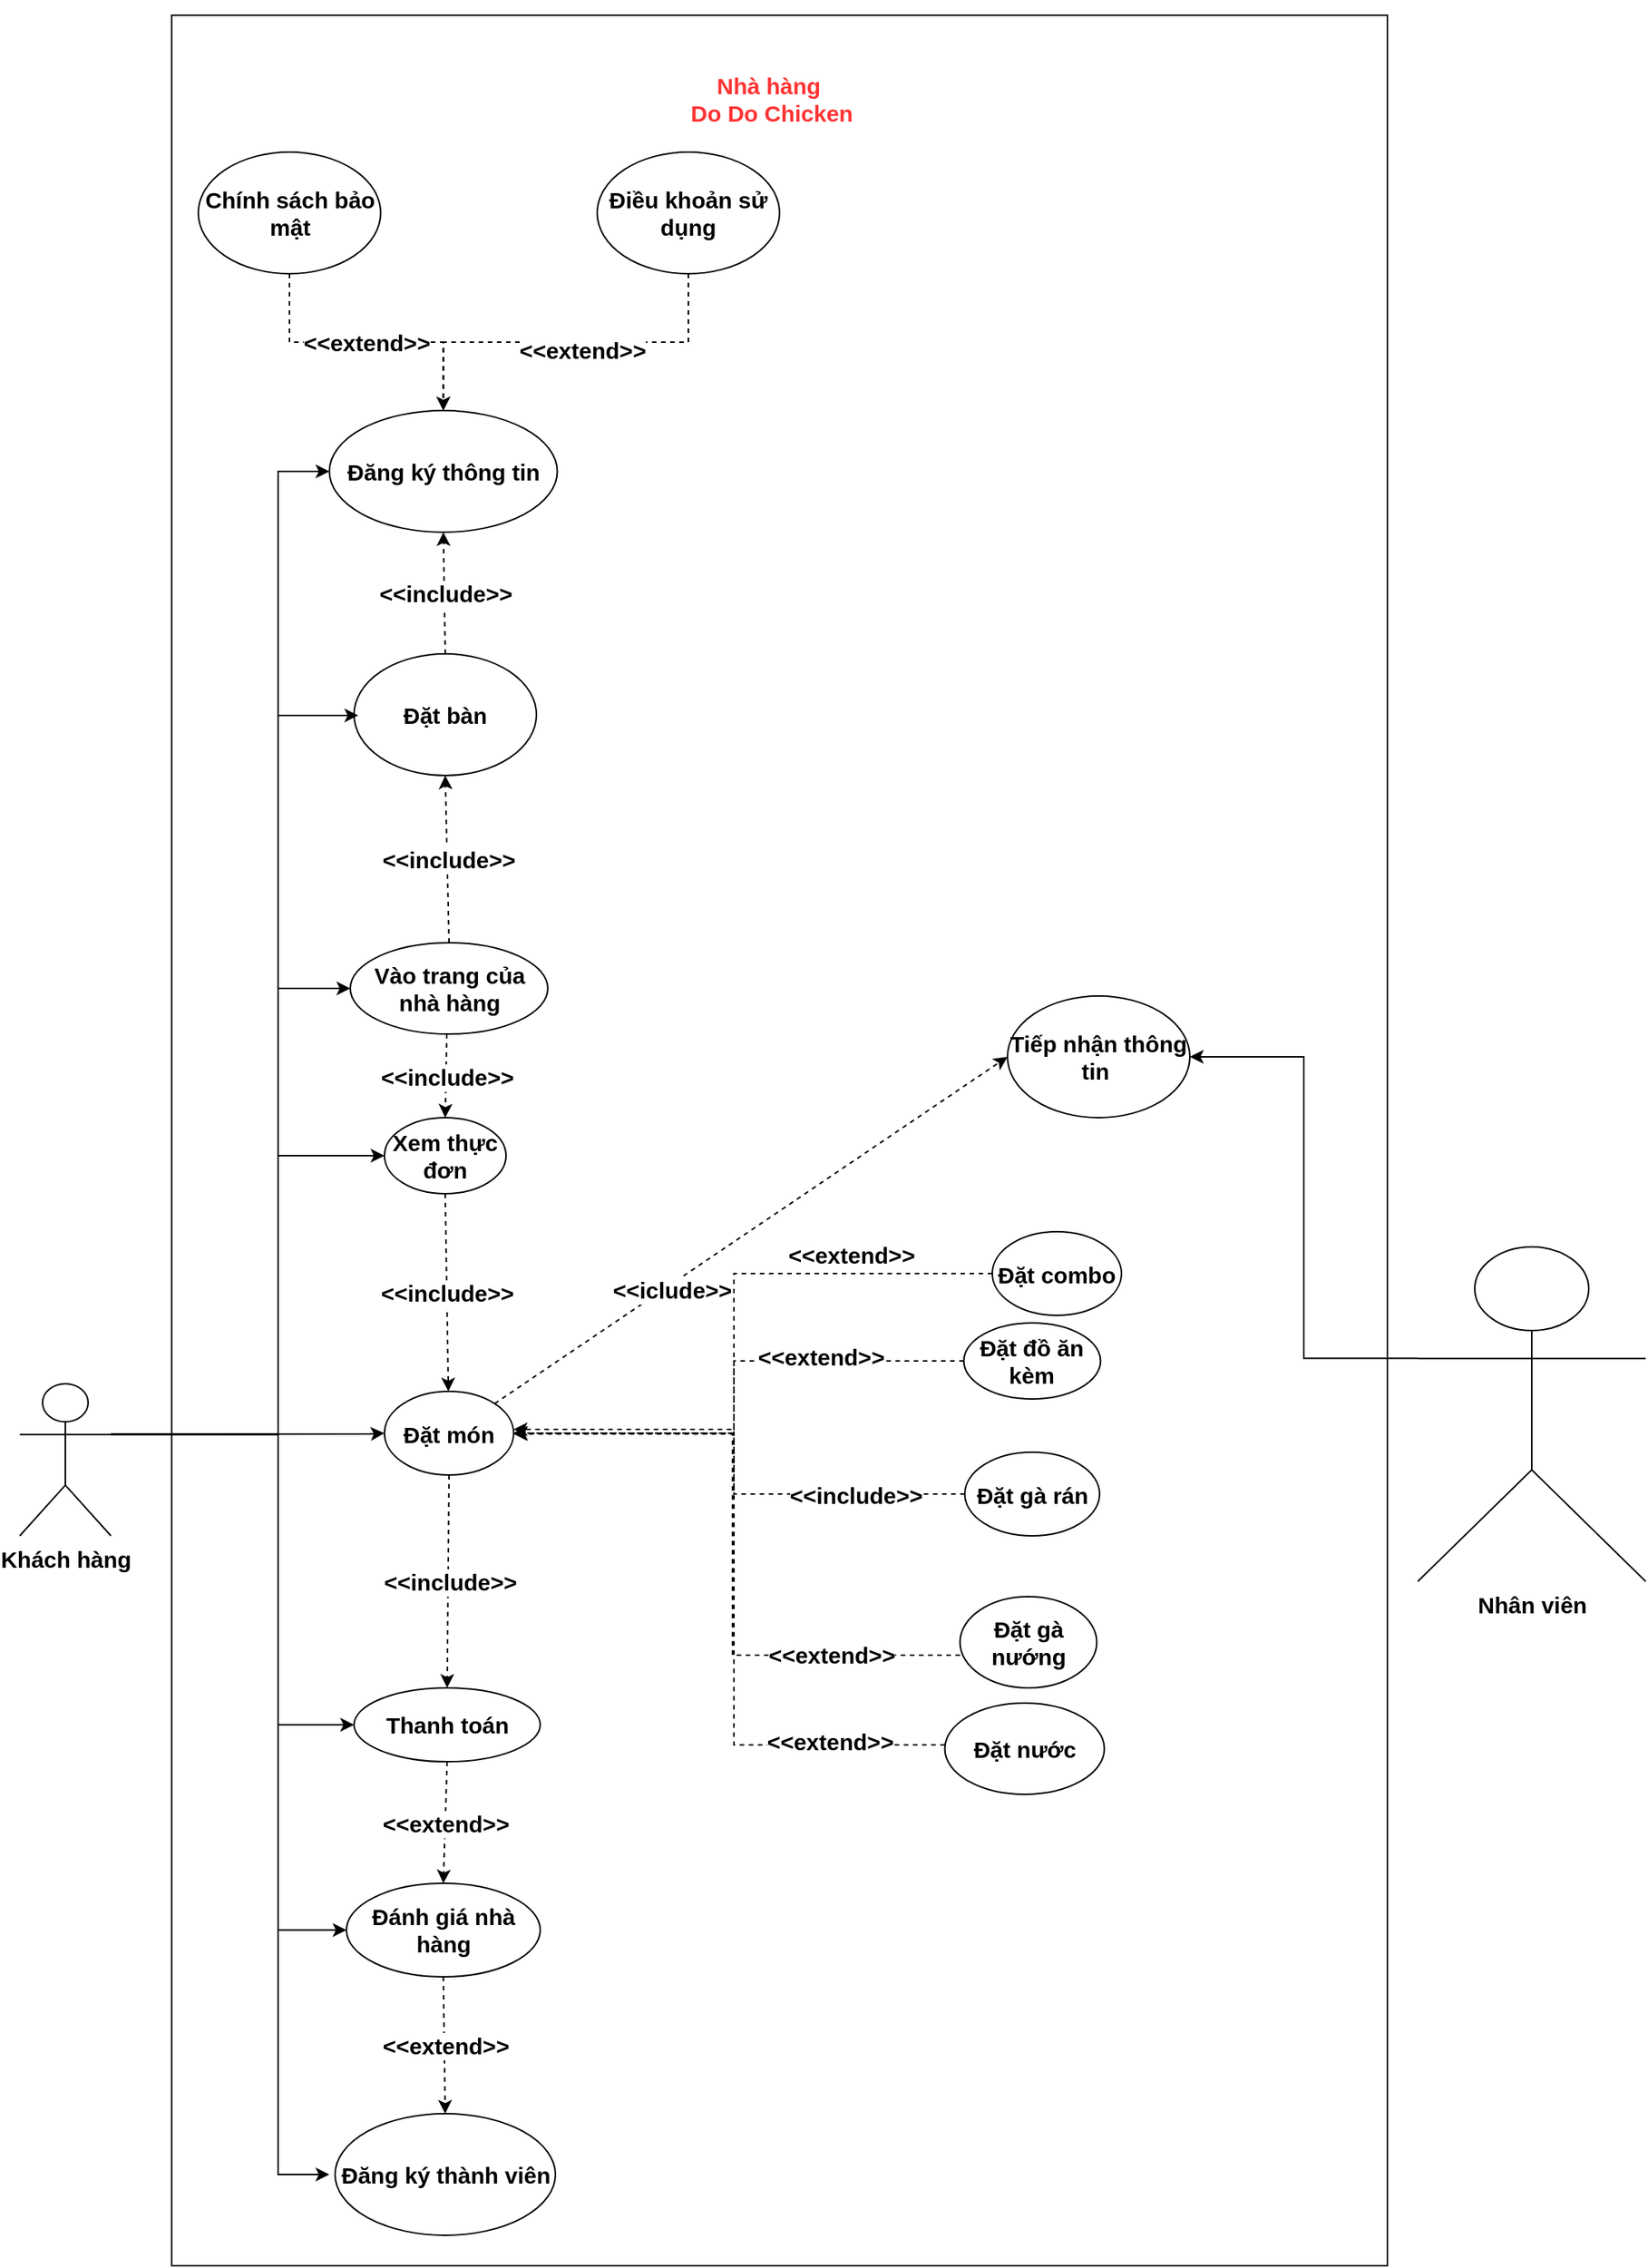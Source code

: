 <mxfile version="24.7.8">
  <diagram name="Page-1" id="Ogf3IBHFWFU9Ugx2eG59">
    <mxGraphModel dx="1843" dy="1884" grid="1" gridSize="10" guides="1" tooltips="1" connect="1" arrows="1" fold="1" page="1" pageScale="1" pageWidth="850" pageHeight="1100" math="0" shadow="0">
      <root>
        <mxCell id="0" />
        <mxCell id="1" parent="0" />
        <mxCell id="14mJqIcm91BQU3Pf1nrI-22" value="" style="rounded=0;whiteSpace=wrap;html=1;fontStyle=1;fontSize=15;" vertex="1" parent="1">
          <mxGeometry x="20" y="-650" width="800" height="1480" as="geometry" />
        </mxCell>
        <mxCell id="BIlLw3Fei_1am4WGVzzY-1" value="Khách hàng" style="shape=umlActor;verticalLabelPosition=bottom;verticalAlign=top;html=1;outlineConnect=0;fontStyle=1;fontSize=15;" parent="1" vertex="1">
          <mxGeometry x="-80" y="250" width="60" height="100" as="geometry" />
        </mxCell>
        <mxCell id="BIlLw3Fei_1am4WGVzzY-5" value="Nhân viên" style="shape=umlActor;verticalLabelPosition=bottom;verticalAlign=top;html=1;outlineConnect=0;fontStyle=1;fontSize=15;" parent="1" vertex="1">
          <mxGeometry x="840" y="160" width="150" height="220" as="geometry" />
        </mxCell>
        <mxCell id="BIlLw3Fei_1am4WGVzzY-15" value="Xem thực đơn" style="ellipse;whiteSpace=wrap;html=1;fontStyle=1;fontSize=15;" parent="1" vertex="1">
          <mxGeometry x="160" y="75" width="80" height="50" as="geometry" />
        </mxCell>
        <mxCell id="BIlLw3Fei_1am4WGVzzY-17" value="Đặt món" style="ellipse;whiteSpace=wrap;html=1;fontStyle=1;fontSize=15;" parent="1" vertex="1">
          <mxGeometry x="160" y="255" width="85" height="55" as="geometry" />
        </mxCell>
        <mxCell id="BIlLw3Fei_1am4WGVzzY-18" value="Thanh toán" style="ellipse;whiteSpace=wrap;html=1;fontStyle=1;fontSize=15;" parent="1" vertex="1">
          <mxGeometry x="140" y="450" width="122.5" height="48.53" as="geometry" />
        </mxCell>
        <mxCell id="BIlLw3Fei_1am4WGVzzY-28" value="" style="endArrow=classic;html=1;rounded=0;dashed=1;exitX=0.5;exitY=1;exitDx=0;exitDy=0;fontStyle=1;fontSize=15;" parent="1" source="BIlLw3Fei_1am4WGVzzY-15" target="BIlLw3Fei_1am4WGVzzY-17" edge="1">
          <mxGeometry relative="1" as="geometry">
            <mxPoint x="300" y="230" as="sourcePoint" />
            <mxPoint x="200" y="230" as="targetPoint" />
          </mxGeometry>
        </mxCell>
        <mxCell id="BIlLw3Fei_1am4WGVzzY-29" value="&amp;lt;&amp;lt;include&amp;gt;&amp;gt;" style="edgeLabel;resizable=0;html=1;;align=center;verticalAlign=middle;fontStyle=1;fontSize=15;" parent="BIlLw3Fei_1am4WGVzzY-28" connectable="0" vertex="1">
          <mxGeometry relative="1" as="geometry" />
        </mxCell>
        <mxCell id="BIlLw3Fei_1am4WGVzzY-30" value="Đặt đồ ăn kèm" style="ellipse;whiteSpace=wrap;html=1;fontStyle=1;fontSize=15;" parent="1" vertex="1">
          <mxGeometry x="541.25" y="210" width="90" height="50" as="geometry" />
        </mxCell>
        <mxCell id="BIlLw3Fei_1am4WGVzzY-41" value="Đặt combo" style="ellipse;whiteSpace=wrap;html=1;fontStyle=1;fontSize=15;" parent="1" vertex="1">
          <mxGeometry x="560" y="150" width="85" height="55" as="geometry" />
        </mxCell>
        <mxCell id="BIlLw3Fei_1am4WGVzzY-45" value="" style="endArrow=classic;html=1;rounded=0;exitX=0;exitY=0.5;exitDx=0;exitDy=0;entryX=1;entryY=0.5;entryDx=0;entryDy=0;dashed=1;edgeStyle=orthogonalEdgeStyle;fontStyle=1;fontSize=15;" parent="1" source="BIlLw3Fei_1am4WGVzzY-41" target="BIlLw3Fei_1am4WGVzzY-17" edge="1">
          <mxGeometry relative="1" as="geometry">
            <mxPoint x="450" y="280" as="sourcePoint" />
            <mxPoint x="350" y="280" as="targetPoint" />
            <Array as="points">
              <mxPoint x="390" y="178" />
              <mxPoint x="390" y="282" />
            </Array>
          </mxGeometry>
        </mxCell>
        <mxCell id="BIlLw3Fei_1am4WGVzzY-46" value="&amp;lt;&amp;lt;extend&amp;gt;&amp;gt;" style="edgeLabel;resizable=0;html=1;;align=center;verticalAlign=middle;fontStyle=1;fontSize=15;" parent="BIlLw3Fei_1am4WGVzzY-45" connectable="0" vertex="1">
          <mxGeometry relative="1" as="geometry">
            <mxPoint x="77" y="-53" as="offset" />
          </mxGeometry>
        </mxCell>
        <mxCell id="BIlLw3Fei_1am4WGVzzY-47" value="Đặt gà rán" style="ellipse;whiteSpace=wrap;html=1;fontStyle=1;fontSize=15;" parent="1" vertex="1">
          <mxGeometry x="541.88" y="295" width="88.75" height="55" as="geometry" />
        </mxCell>
        <mxCell id="BIlLw3Fei_1am4WGVzzY-48" value="Đặt gà nướng" style="ellipse;whiteSpace=wrap;html=1;fontStyle=1;fontSize=15;" parent="1" vertex="1">
          <mxGeometry x="538.75" y="390" width="90" height="60" as="geometry" />
        </mxCell>
        <mxCell id="BIlLw3Fei_1am4WGVzzY-49" value="Đặt nước" style="ellipse;whiteSpace=wrap;html=1;fontStyle=1;fontSize=15;" parent="1" vertex="1">
          <mxGeometry x="528.75" y="460" width="105" height="60" as="geometry" />
        </mxCell>
        <mxCell id="BIlLw3Fei_1am4WGVzzY-60" style="edgeStyle=orthogonalEdgeStyle;rounded=0;orthogonalLoop=1;jettySize=auto;html=1;exitX=0.5;exitY=1;exitDx=0;exitDy=0;fontStyle=1;fontSize=15;" parent="1" edge="1">
          <mxGeometry relative="1" as="geometry">
            <mxPoint x="337.5" y="360" as="sourcePoint" />
            <mxPoint x="337.5" y="360" as="targetPoint" />
          </mxGeometry>
        </mxCell>
        <mxCell id="BIlLw3Fei_1am4WGVzzY-61" value="" style="endArrow=classic;html=1;rounded=0;exitX=0;exitY=0.5;exitDx=0;exitDy=0;entryX=1;entryY=0.5;entryDx=0;entryDy=0;dashed=1;edgeStyle=orthogonalEdgeStyle;fontStyle=1;fontSize=15;" parent="1" source="BIlLw3Fei_1am4WGVzzY-30" target="BIlLw3Fei_1am4WGVzzY-17" edge="1">
          <mxGeometry relative="1" as="geometry">
            <mxPoint x="450" y="280" as="sourcePoint" />
            <mxPoint x="350" y="280" as="targetPoint" />
            <Array as="points">
              <mxPoint x="390" y="235" />
              <mxPoint x="390" y="283" />
            </Array>
          </mxGeometry>
        </mxCell>
        <mxCell id="BIlLw3Fei_1am4WGVzzY-62" value="&amp;lt;&amp;lt;extend&amp;gt;&amp;gt;" style="edgeLabel;resizable=0;html=1;;align=center;verticalAlign=middle;fontStyle=1;fontSize=15;" parent="BIlLw3Fei_1am4WGVzzY-61" connectable="0" vertex="1">
          <mxGeometry relative="1" as="geometry">
            <mxPoint x="57" y="-24" as="offset" />
          </mxGeometry>
        </mxCell>
        <mxCell id="BIlLw3Fei_1am4WGVzzY-63" value="&amp;lt;&amp;lt;include&amp;gt;&amp;gt;" style="endArrow=classic;html=1;rounded=0;exitX=0;exitY=0.5;exitDx=0;exitDy=0;entryX=1;entryY=0.5;entryDx=0;entryDy=0;dashed=1;edgeStyle=orthogonalEdgeStyle;fontStyle=1;fontSize=15;" parent="1" source="BIlLw3Fei_1am4WGVzzY-47" target="BIlLw3Fei_1am4WGVzzY-17" edge="1">
          <mxGeometry x="-0.573" relative="1" as="geometry">
            <mxPoint x="410" y="270" as="sourcePoint" />
            <mxPoint x="265" y="270" as="targetPoint" />
            <Array as="points">
              <mxPoint x="390" y="323" />
              <mxPoint x="390" y="283" />
            </Array>
            <mxPoint as="offset" />
          </mxGeometry>
        </mxCell>
        <mxCell id="BIlLw3Fei_1am4WGVzzY-65" value="&amp;lt;&amp;lt;extend&amp;gt;&amp;gt;" style="endArrow=classic;html=1;rounded=0;exitX=0.038;exitY=0.35;exitDx=0;exitDy=0;entryX=1;entryY=0.5;entryDx=0;entryDy=0;dashed=1;exitPerimeter=0;edgeStyle=orthogonalEdgeStyle;fontStyle=1;fontSize=15;" parent="1" target="BIlLw3Fei_1am4WGVzzY-17" edge="1">
          <mxGeometry x="-0.614" y="-1" relative="1" as="geometry">
            <mxPoint x="538.75" y="428.5" as="sourcePoint" />
            <mxPoint x="241.58" y="300" as="targetPoint" />
            <Array as="points">
              <mxPoint x="389" y="428" />
              <mxPoint x="389" y="283" />
              <mxPoint x="245" y="283" />
            </Array>
            <mxPoint as="offset" />
          </mxGeometry>
        </mxCell>
        <mxCell id="BIlLw3Fei_1am4WGVzzY-67" value="" style="endArrow=classic;html=1;rounded=0;entryX=1;entryY=0.5;entryDx=0;entryDy=0;exitX=0;exitY=0.5;exitDx=0;exitDy=0;dashed=1;edgeStyle=orthogonalEdgeStyle;fontStyle=1;fontSize=15;" parent="1" edge="1">
          <mxGeometry relative="1" as="geometry">
            <mxPoint x="528.75" y="487.5" as="sourcePoint" />
            <mxPoint x="245.0" y="280" as="targetPoint" />
            <Array as="points">
              <mxPoint x="390" y="487.5" />
              <mxPoint x="390" y="279.5" />
            </Array>
          </mxGeometry>
        </mxCell>
        <mxCell id="BIlLw3Fei_1am4WGVzzY-68" value="&amp;lt;&amp;lt;extend&amp;gt;&amp;gt;" style="edgeLabel;resizable=0;html=1;;align=center;verticalAlign=middle;fontStyle=1;fontSize=15;" parent="BIlLw3Fei_1am4WGVzzY-67" connectable="0" vertex="1">
          <mxGeometry relative="1" as="geometry">
            <mxPoint x="63" y="104" as="offset" />
          </mxGeometry>
        </mxCell>
        <mxCell id="BIlLw3Fei_1am4WGVzzY-69" value="" style="endArrow=classic;html=1;rounded=0;entryX=0.5;entryY=0;entryDx=0;entryDy=0;dashed=1;exitX=0.5;exitY=1;exitDx=0;exitDy=0;fontStyle=1;fontSize=15;" parent="1" source="BIlLw3Fei_1am4WGVzzY-17" target="BIlLw3Fei_1am4WGVzzY-18" edge="1">
          <mxGeometry relative="1" as="geometry">
            <mxPoint x="345" y="497" as="sourcePoint" />
            <mxPoint x="200" y="290" as="targetPoint" />
          </mxGeometry>
        </mxCell>
        <mxCell id="BIlLw3Fei_1am4WGVzzY-70" value="&amp;lt;&amp;lt;include&amp;gt;&amp;gt;" style="edgeLabel;resizable=0;html=1;;align=center;verticalAlign=middle;fontStyle=1;fontSize=15;" parent="BIlLw3Fei_1am4WGVzzY-69" connectable="0" vertex="1">
          <mxGeometry relative="1" as="geometry">
            <mxPoint x="1" as="offset" />
          </mxGeometry>
        </mxCell>
        <mxCell id="BIlLw3Fei_1am4WGVzzY-91" value="Vào trang của nhà hàng" style="ellipse;whiteSpace=wrap;html=1;fontStyle=1;fontSize=15;" parent="1" vertex="1">
          <mxGeometry x="137.5" y="-40" width="130" height="60" as="geometry" />
        </mxCell>
        <mxCell id="BIlLw3Fei_1am4WGVzzY-93" value="" style="endArrow=classic;html=1;rounded=0;exitX=0.5;exitY=0;exitDx=0;exitDy=0;dashed=1;entryX=0.5;entryY=0;entryDx=0;entryDy=0;fontStyle=1;fontSize=15;" parent="1" target="BIlLw3Fei_1am4WGVzzY-15" edge="1">
          <mxGeometry relative="1" as="geometry">
            <mxPoint x="201" y="20" as="sourcePoint" />
            <mxPoint x="191" y="100" as="targetPoint" />
          </mxGeometry>
        </mxCell>
        <mxCell id="BIlLw3Fei_1am4WGVzzY-94" value="&amp;lt;&amp;lt;include&amp;gt;&amp;gt;" style="edgeLabel;resizable=0;html=1;;align=center;verticalAlign=middle;fontStyle=1;fontSize=15;" parent="BIlLw3Fei_1am4WGVzzY-93" connectable="0" vertex="1">
          <mxGeometry relative="1" as="geometry" />
        </mxCell>
        <mxCell id="BIlLw3Fei_1am4WGVzzY-131" style="rounded=0;orthogonalLoop=1;jettySize=auto;html=1;entryX=1;entryY=0.5;entryDx=0;entryDy=0;exitX=0;exitY=0.333;exitDx=0;exitDy=0;exitPerimeter=0;edgeStyle=orthogonalEdgeStyle;fontStyle=1;fontSize=15;" parent="1" source="BIlLw3Fei_1am4WGVzzY-5" target="BIlLw3Fei_1am4WGVzzY-128" edge="1">
          <mxGeometry relative="1" as="geometry">
            <mxPoint x="940" y="70.088" as="sourcePoint" />
          </mxGeometry>
        </mxCell>
        <mxCell id="BIlLw3Fei_1am4WGVzzY-106" value="Đặt bàn" style="ellipse;whiteSpace=wrap;html=1;fontStyle=1;fontSize=15;" parent="1" vertex="1">
          <mxGeometry x="140" y="-230" width="120" height="80" as="geometry" />
        </mxCell>
        <mxCell id="BIlLw3Fei_1am4WGVzzY-107" value="Đăng ký thông tin" style="ellipse;whiteSpace=wrap;html=1;fontStyle=1;fontSize=15;" parent="1" vertex="1">
          <mxGeometry x="123.75" y="-390" width="150" height="80" as="geometry" />
        </mxCell>
        <mxCell id="BIlLw3Fei_1am4WGVzzY-108" value="Điều khoản sử dụng" style="ellipse;whiteSpace=wrap;html=1;fontStyle=1;fontSize=15;" parent="1" vertex="1">
          <mxGeometry x="300" y="-560" width="120" height="80" as="geometry" />
        </mxCell>
        <mxCell id="BIlLw3Fei_1am4WGVzzY-109" value="Chính sách bảo mật" style="ellipse;whiteSpace=wrap;html=1;fontStyle=1;fontSize=15;" parent="1" vertex="1">
          <mxGeometry x="37.5" y="-560" width="120" height="80" as="geometry" />
        </mxCell>
        <mxCell id="BIlLw3Fei_1am4WGVzzY-110" value="" style="endArrow=classic;html=1;rounded=0;exitX=0.5;exitY=1;exitDx=0;exitDy=0;dashed=1;entryX=0.5;entryY=0;entryDx=0;entryDy=0;edgeStyle=orthogonalEdgeStyle;fontStyle=1;fontSize=15;" parent="1" source="BIlLw3Fei_1am4WGVzzY-108" target="BIlLw3Fei_1am4WGVzzY-107" edge="1">
          <mxGeometry relative="1" as="geometry">
            <mxPoint x="377.5" y="-160" as="sourcePoint" />
            <mxPoint x="280" y="-350" as="targetPoint" />
          </mxGeometry>
        </mxCell>
        <mxCell id="BIlLw3Fei_1am4WGVzzY-112" value="" style="endArrow=classic;html=1;rounded=0;exitX=0.5;exitY=1;exitDx=0;exitDy=0;entryX=0.5;entryY=0;entryDx=0;entryDy=0;dashed=1;edgeStyle=orthogonalEdgeStyle;fontStyle=1;fontSize=15;" parent="1" source="BIlLw3Fei_1am4WGVzzY-109" target="BIlLw3Fei_1am4WGVzzY-107" edge="1">
          <mxGeometry relative="1" as="geometry">
            <mxPoint x="377.5" y="-160" as="sourcePoint" />
            <mxPoint x="457.5" y="-300" as="targetPoint" />
          </mxGeometry>
        </mxCell>
        <mxCell id="BIlLw3Fei_1am4WGVzzY-113" value="&amp;lt;&amp;lt;extend&amp;gt;&amp;gt;" style="edgeLabel;resizable=0;html=1;;align=center;verticalAlign=middle;fontStyle=1;fontSize=15;" parent="BIlLw3Fei_1am4WGVzzY-112" connectable="0" vertex="1">
          <mxGeometry relative="1" as="geometry" />
        </mxCell>
        <mxCell id="BIlLw3Fei_1am4WGVzzY-117" value="" style="endArrow=classic;html=1;rounded=0;exitX=0.5;exitY=0;exitDx=0;exitDy=0;entryX=0.5;entryY=1;entryDx=0;entryDy=0;dashed=1;fontStyle=1;fontSize=15;" parent="1" source="BIlLw3Fei_1am4WGVzzY-106" target="BIlLw3Fei_1am4WGVzzY-107" edge="1">
          <mxGeometry relative="1" as="geometry">
            <mxPoint x="580" y="-150" as="sourcePoint" />
            <mxPoint x="480" y="-150" as="targetPoint" />
          </mxGeometry>
        </mxCell>
        <mxCell id="BIlLw3Fei_1am4WGVzzY-118" value="&amp;lt;&amp;lt;include&amp;gt;&amp;gt;" style="edgeLabel;resizable=0;html=1;;align=center;verticalAlign=middle;fontStyle=1;fontSize=15;" parent="BIlLw3Fei_1am4WGVzzY-117" connectable="0" vertex="1">
          <mxGeometry relative="1" as="geometry" />
        </mxCell>
        <mxCell id="BIlLw3Fei_1am4WGVzzY-119" value="" style="endArrow=classic;html=1;rounded=0;entryX=0.5;entryY=1;entryDx=0;entryDy=0;dashed=1;exitX=0.5;exitY=0;exitDx=0;exitDy=0;fontStyle=1;fontSize=15;" parent="1" source="BIlLw3Fei_1am4WGVzzY-91" target="BIlLw3Fei_1am4WGVzzY-106" edge="1">
          <mxGeometry relative="1" as="geometry">
            <mxPoint x="400" y="-120" as="sourcePoint" />
            <mxPoint x="300" y="-120" as="targetPoint" />
          </mxGeometry>
        </mxCell>
        <mxCell id="BIlLw3Fei_1am4WGVzzY-120" value="&amp;lt;&amp;lt;include&amp;gt;&amp;gt;" style="edgeLabel;resizable=0;html=1;;align=center;verticalAlign=middle;fontStyle=1;fontSize=15;" parent="BIlLw3Fei_1am4WGVzzY-119" connectable="0" vertex="1">
          <mxGeometry relative="1" as="geometry" />
        </mxCell>
        <mxCell id="BIlLw3Fei_1am4WGVzzY-128" value="Tiếp nhận thông tin&amp;nbsp;" style="ellipse;whiteSpace=wrap;html=1;fontStyle=1;fontSize=15;" parent="1" vertex="1">
          <mxGeometry x="570" y="-5" width="120" height="80" as="geometry" />
        </mxCell>
        <mxCell id="BIlLw3Fei_1am4WGVzzY-129" value="" style="endArrow=classic;html=1;rounded=0;entryX=0;entryY=0.5;entryDx=0;entryDy=0;exitX=1;exitY=0;exitDx=0;exitDy=0;dashed=1;fontStyle=1;fontSize=15;" parent="1" source="BIlLw3Fei_1am4WGVzzY-17" target="BIlLw3Fei_1am4WGVzzY-128" edge="1">
          <mxGeometry relative="1" as="geometry">
            <mxPoint x="230" y="200" as="sourcePoint" />
            <mxPoint x="320" y="200" as="targetPoint" />
          </mxGeometry>
        </mxCell>
        <mxCell id="BIlLw3Fei_1am4WGVzzY-130" value="&amp;lt;&amp;lt;iclude&amp;gt;&amp;gt;" style="edgeLabel;resizable=0;html=1;;align=center;verticalAlign=middle;fontStyle=1;fontSize=15;" parent="BIlLw3Fei_1am4WGVzzY-129" connectable="0" vertex="1">
          <mxGeometry relative="1" as="geometry">
            <mxPoint x="-52" y="39" as="offset" />
          </mxGeometry>
        </mxCell>
        <mxCell id="WiBw0c-JKtS9NjEBkVCL-18" value="" style="endArrow=classic;html=1;rounded=0;exitX=1;exitY=0.333;exitDx=0;exitDy=0;exitPerimeter=0;entryX=0;entryY=0.5;entryDx=0;entryDy=0;edgeStyle=orthogonalEdgeStyle;fontStyle=1;fontSize=15;" parent="1" source="BIlLw3Fei_1am4WGVzzY-1" target="BIlLw3Fei_1am4WGVzzY-91" edge="1">
          <mxGeometry width="50" height="50" relative="1" as="geometry">
            <mxPoint x="70" y="190" as="sourcePoint" />
            <mxPoint x="120" y="140" as="targetPoint" />
            <Array as="points">
              <mxPoint x="90" y="283" />
              <mxPoint x="90" y="-10" />
            </Array>
          </mxGeometry>
        </mxCell>
        <mxCell id="WiBw0c-JKtS9NjEBkVCL-19" value="" style="endArrow=classic;html=1;rounded=0;entryX=0;entryY=0.5;entryDx=0;entryDy=0;exitX=1;exitY=0.333;exitDx=0;exitDy=0;exitPerimeter=0;edgeStyle=orthogonalEdgeStyle;fontStyle=1;fontSize=15;" parent="1" source="BIlLw3Fei_1am4WGVzzY-1" target="BIlLw3Fei_1am4WGVzzY-15" edge="1">
          <mxGeometry width="50" height="50" relative="1" as="geometry">
            <mxPoint x="100" y="290" as="sourcePoint" />
            <mxPoint x="170" y="5" as="targetPoint" />
            <Array as="points">
              <mxPoint x="90" y="100" />
            </Array>
          </mxGeometry>
        </mxCell>
        <mxCell id="WiBw0c-JKtS9NjEBkVCL-21" value="" style="endArrow=classic;html=1;rounded=0;exitX=1;exitY=0.333;exitDx=0;exitDy=0;exitPerimeter=0;entryX=0;entryY=0.5;entryDx=0;entryDy=0;fontStyle=1;fontSize=15;" parent="1" source="BIlLw3Fei_1am4WGVzzY-1" target="BIlLw3Fei_1am4WGVzzY-17" edge="1">
          <mxGeometry width="50" height="50" relative="1" as="geometry">
            <mxPoint x="90" y="290" as="sourcePoint" />
            <mxPoint x="140" y="240" as="targetPoint" />
            <Array as="points">
              <mxPoint x="150" y="283" />
            </Array>
          </mxGeometry>
        </mxCell>
        <mxCell id="WiBw0c-JKtS9NjEBkVCL-22" value="" style="endArrow=classic;html=1;rounded=0;exitX=1;exitY=0.333;exitDx=0;exitDy=0;exitPerimeter=0;entryX=0;entryY=0.5;entryDx=0;entryDy=0;edgeStyle=orthogonalEdgeStyle;elbow=vertical;fontStyle=1;fontSize=15;" parent="1" source="BIlLw3Fei_1am4WGVzzY-1" target="BIlLw3Fei_1am4WGVzzY-18" edge="1">
          <mxGeometry width="50" height="50" relative="1" as="geometry">
            <mxPoint x="70" y="300" as="sourcePoint" />
            <mxPoint x="120" y="250" as="targetPoint" />
            <Array as="points">
              <mxPoint x="90" y="474" />
            </Array>
          </mxGeometry>
        </mxCell>
        <mxCell id="WiBw0c-JKtS9NjEBkVCL-24" value="" style="endArrow=classic;html=1;rounded=0;exitX=1;exitY=0.333;exitDx=0;exitDy=0;exitPerimeter=0;entryX=0.023;entryY=0.506;entryDx=0;entryDy=0;edgeStyle=orthogonalEdgeStyle;entryPerimeter=0;fontStyle=1;fontSize=15;" parent="1" target="BIlLw3Fei_1am4WGVzzY-106" edge="1">
          <mxGeometry width="50" height="50" relative="1" as="geometry">
            <mxPoint x="90" y="273.373" as="sourcePoint" />
            <mxPoint x="138.75" y="-189.96" as="targetPoint" />
            <Array as="points">
              <mxPoint x="90" y="-189" />
            </Array>
          </mxGeometry>
        </mxCell>
        <mxCell id="WiBw0c-JKtS9NjEBkVCL-27" value="" style="endArrow=classic;html=1;rounded=0;exitX=1;exitY=0.333;exitDx=0;exitDy=0;exitPerimeter=0;entryX=0;entryY=0.5;entryDx=0;entryDy=0;edgeStyle=orthogonalEdgeStyle;fontStyle=1;fontSize=15;" parent="1" source="BIlLw3Fei_1am4WGVzzY-1" target="BIlLw3Fei_1am4WGVzzY-107" edge="1">
          <mxGeometry width="50" height="50" relative="1" as="geometry">
            <mxPoint x="20" y="240" as="sourcePoint" />
            <mxPoint x="120" y="-230" as="targetPoint" />
            <Array as="points">
              <mxPoint x="90" y="283" />
              <mxPoint x="90" y="-350" />
            </Array>
          </mxGeometry>
        </mxCell>
        <mxCell id="14mJqIcm91BQU3Pf1nrI-1" value="Đánh giá nhà hàng" style="ellipse;whiteSpace=wrap;html=1;fontStyle=1;fontSize=15;" vertex="1" parent="1">
          <mxGeometry x="135" y="578.53" width="127.5" height="61.47" as="geometry" />
        </mxCell>
        <mxCell id="14mJqIcm91BQU3Pf1nrI-4" value="" style="endArrow=classic;html=1;rounded=0;exitX=0.5;exitY=1;exitDx=0;exitDy=0;entryX=0.5;entryY=0;entryDx=0;entryDy=0;dashed=1;fontStyle=1;fontSize=15;" edge="1" parent="1" source="BIlLw3Fei_1am4WGVzzY-18" target="14mJqIcm91BQU3Pf1nrI-1">
          <mxGeometry relative="1" as="geometry">
            <mxPoint x="190" y="510" as="sourcePoint" />
            <mxPoint x="290" y="510" as="targetPoint" />
          </mxGeometry>
        </mxCell>
        <mxCell id="14mJqIcm91BQU3Pf1nrI-5" value="&amp;lt;&amp;lt;extend&amp;gt;&amp;gt;" style="edgeLabel;resizable=0;html=1;;align=center;verticalAlign=middle;fontStyle=1;fontSize=15;" connectable="0" vertex="1" parent="14mJqIcm91BQU3Pf1nrI-4">
          <mxGeometry relative="1" as="geometry" />
        </mxCell>
        <mxCell id="14mJqIcm91BQU3Pf1nrI-13" value="&amp;lt;&amp;lt;extend&amp;gt;&amp;gt;" style="edgeLabel;resizable=0;html=1;;align=center;verticalAlign=middle;fontStyle=1;fontSize=15;" connectable="0" vertex="1" parent="1">
          <mxGeometry x="290.003" y="-430.0" as="geometry" />
        </mxCell>
        <mxCell id="14mJqIcm91BQU3Pf1nrI-14" value="Đăng ký thành viên" style="ellipse;whiteSpace=wrap;html=1;fontStyle=1;fontSize=15;" vertex="1" parent="1">
          <mxGeometry x="127.5" y="730" width="145" height="80" as="geometry" />
        </mxCell>
        <mxCell id="14mJqIcm91BQU3Pf1nrI-16" value="" style="endArrow=classic;html=1;rounded=0;exitX=0.5;exitY=1;exitDx=0;exitDy=0;entryX=0.5;entryY=0;entryDx=0;entryDy=0;dashed=1;fontStyle=1;fontSize=15;" edge="1" parent="1" source="14mJqIcm91BQU3Pf1nrI-1" target="14mJqIcm91BQU3Pf1nrI-14">
          <mxGeometry relative="1" as="geometry">
            <mxPoint x="130" y="710" as="sourcePoint" />
            <mxPoint x="230" y="710" as="targetPoint" />
          </mxGeometry>
        </mxCell>
        <mxCell id="14mJqIcm91BQU3Pf1nrI-17" value="&amp;lt;&amp;lt;extend&amp;gt;&amp;gt;" style="edgeLabel;resizable=0;html=1;;align=center;verticalAlign=middle;fontStyle=1;fontSize=15;" connectable="0" vertex="1" parent="14mJqIcm91BQU3Pf1nrI-16">
          <mxGeometry relative="1" as="geometry" />
        </mxCell>
        <mxCell id="14mJqIcm91BQU3Pf1nrI-18" value="" style="endArrow=classic;html=1;rounded=0;exitX=1;exitY=0.333;exitDx=0;exitDy=0;exitPerimeter=0;entryX=0;entryY=0.5;entryDx=0;entryDy=0;edgeStyle=orthogonalEdgeStyle;fontStyle=1;fontSize=15;" edge="1" parent="1" source="BIlLw3Fei_1am4WGVzzY-1" target="14mJqIcm91BQU3Pf1nrI-1">
          <mxGeometry width="50" height="50" relative="1" as="geometry">
            <mxPoint x="200" y="610" as="sourcePoint" />
            <mxPoint x="250" y="560" as="targetPoint" />
            <Array as="points">
              <mxPoint x="90" y="283" />
              <mxPoint x="90" y="609" />
            </Array>
          </mxGeometry>
        </mxCell>
        <mxCell id="14mJqIcm91BQU3Pf1nrI-19" value="" style="endArrow=classic;html=1;rounded=0;exitX=1;exitY=0.333;exitDx=0;exitDy=0;exitPerimeter=0;entryX=0;entryY=0.5;entryDx=0;entryDy=0;edgeStyle=orthogonalEdgeStyle;fontStyle=1;fontSize=15;" edge="1" parent="1">
          <mxGeometry width="50" height="50" relative="1" as="geometry">
            <mxPoint x="6.25" y="283.333" as="sourcePoint" />
            <mxPoint x="123.75" y="770" as="targetPoint" />
            <Array as="points">
              <mxPoint x="90" y="283" />
              <mxPoint x="90" y="770" />
            </Array>
          </mxGeometry>
        </mxCell>
        <mxCell id="14mJqIcm91BQU3Pf1nrI-23" value="&lt;font color=&quot;#ff3333&quot; style=&quot;font-size: 15px;&quot;&gt;&lt;span style=&quot;font-size: 15px;&quot;&gt;Nhà hàng&amp;nbsp;&lt;/span&gt;&lt;/font&gt;&lt;div style=&quot;font-size: 15px;&quot;&gt;&lt;font color=&quot;#ff3333&quot; style=&quot;font-size: 15px;&quot;&gt;&lt;span style=&quot;font-size: 15px;&quot;&gt;Do Do Chicken&lt;/span&gt;&lt;/font&gt;&lt;/div&gt;" style="text;html=1;align=center;verticalAlign=middle;whiteSpace=wrap;rounded=0;fontStyle=1;fontSize=15;" vertex="1" parent="1">
          <mxGeometry x="220" y="-660" width="390" height="130" as="geometry" />
        </mxCell>
      </root>
    </mxGraphModel>
  </diagram>
</mxfile>
